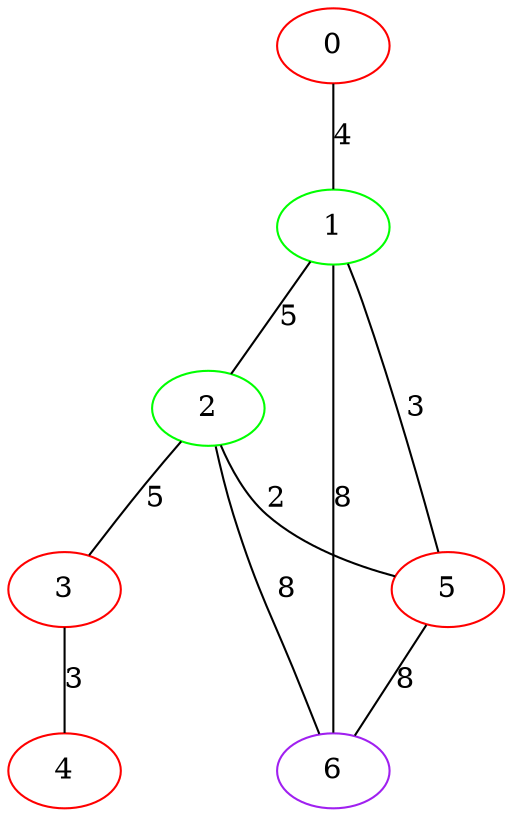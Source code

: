 graph "" {
0 [color=red, weight=1];
1 [color=green, weight=2];
2 [color=green, weight=2];
3 [color=red, weight=1];
4 [color=red, weight=1];
5 [color=red, weight=1];
6 [color=purple, weight=4];
0 -- 1  [key=0, label=4];
1 -- 2  [key=0, label=5];
1 -- 5  [key=0, label=3];
1 -- 6  [key=0, label=8];
2 -- 3  [key=0, label=5];
2 -- 5  [key=0, label=2];
2 -- 6  [key=0, label=8];
3 -- 4  [key=0, label=3];
5 -- 6  [key=0, label=8];
}
